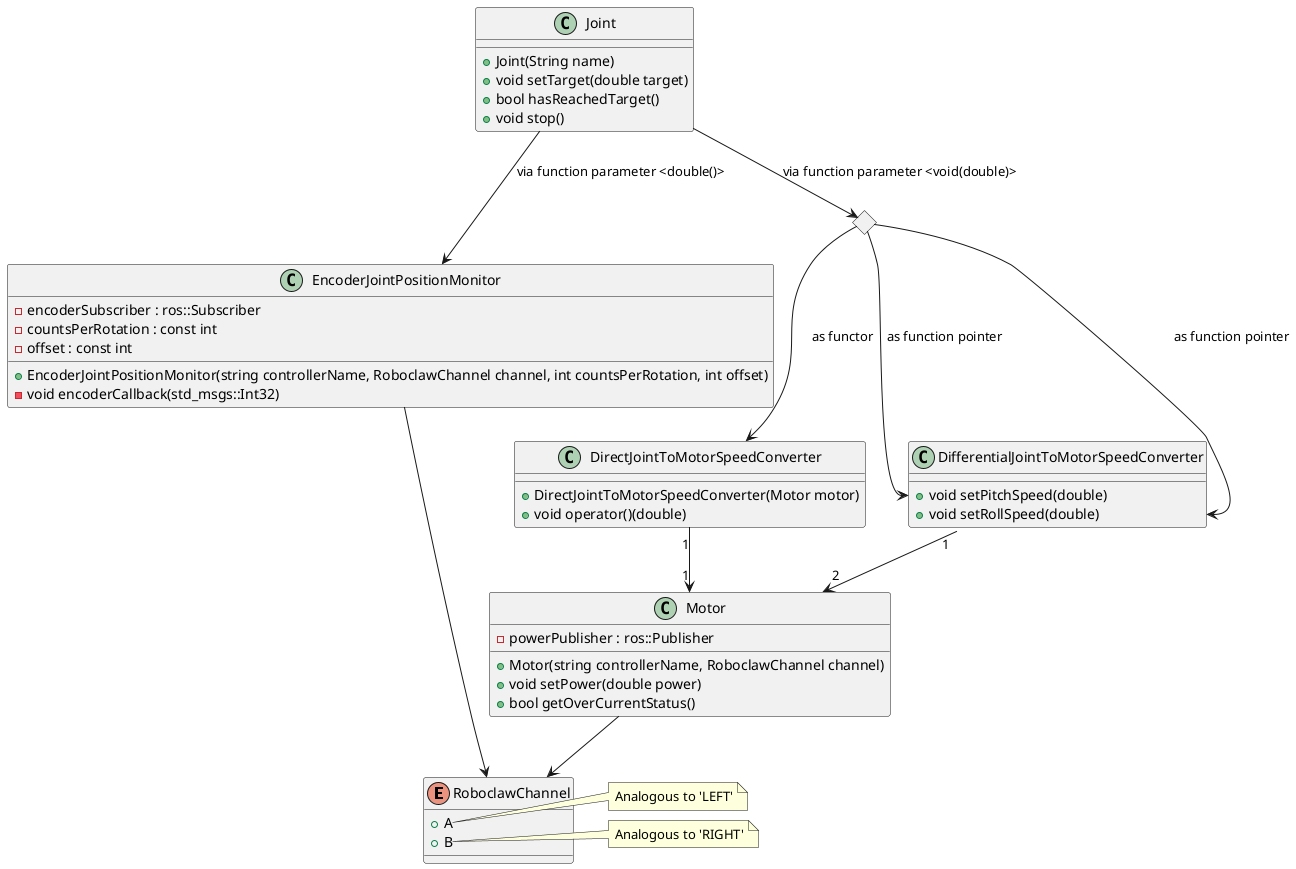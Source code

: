 @startuml Structure
enum RoboclawChannel{
    + A
    + B
}

note right of RoboclawChannel::A
    Analogous to 'LEFT'
end note

note right of RoboclawChannel::B
    Analogous to 'RIGHT'
end note

class Motor{
    - powerPublisher : ros::Publisher

    + Motor(string controllerName, RoboclawChannel channel)
    + void setPower(double power)
    + bool getOverCurrentStatus()
}

Motor --> RoboclawChannel

class EncoderJointPositionMonitor {
    - encoderSubscriber : ros::Subscriber
    - countsPerRotation : const int
    - offset : const int
    
    + EncoderJointPositionMonitor(string controllerName, RoboclawChannel channel, int countsPerRotation, int offset)
    - void encoderCallback(std_msgs::Int32)
}

EncoderJointPositionMonitor --> RoboclawChannel

class DirectJointToMotorSpeedConverter {
    + DirectJointToMotorSpeedConverter(Motor motor)
    + void operator()(double)
}

DirectJointToMotorSpeedConverter "1" --> "1" Motor

class DifferentialJointToMotorSpeedConverter {
    + void setPitchSpeed(double)
    + void setRollSpeed(double)
}

DifferentialJointToMotorSpeedConverter "1" --> "2" Motor

class Joint{
    + Joint(String name)
    + void setTarget(double target)
    + bool hasReachedTarget()
    + void stop()  
}

Joint --> EncoderJointPositionMonitor : via function parameter <double()>
<> speedConversion
Joint --> speedConversion : via function parameter <void(double)>
speedConversion --> DirectJointToMotorSpeedConverter : as functor
speedConversion --> DifferentialJointToMotorSpeedConverter::setPitchSpeed : as function pointer
speedConversion --> DifferentialJointToMotorSpeedConverter::setRollSpeed : as function pointer

@enduml

@startuml seq
    participant ROS
    MoveIt -> ActionServer : Sends a motion path
    loop For each waypoint in the motion
        loop For each joint in the arm
            ActionServer -> Joint : Set the next setpoint per joint
            Joint -> Joint : Start the execution loop
        end
        loop While some joint has not reached its setpoint
            note over ActionServer : Wait
            ROS -> Joint : Kicks off Timer Event
            activate Joint
            Joint -> "PID Loop" : Feed the setpoint
            Joint -> JointPositionMonitor : Ask for the joint position
            activate JointPositionMonitor
            JointPositionMonitor --> Joint : Sends back joint position
            deactivate JointPositionMonitor
            Joint -> "PID Loop" : Feed the feedback
            deactivate Joint

            note left of Joint : Happens asynchonously
            "PID Loop" -> Joint : New output available
            activate Joint
            Joint -> JointToMotorSpeedConverter : Dispatch new speed
            activate JointToMotorSpeedConverter
            JointToMotorSpeedConverter -> JointToMotorSpeedConverter : Determine hardware speeds
            JointToMotorSpeedConverter -> "Motor(s)" : Dispatch hardware speeds
            deactivate JointToMotorSpeedConverter
            deactivate Joint
        end
    end
    ActionServer -> MoveIt : Report motion as complete
    
@enduml
